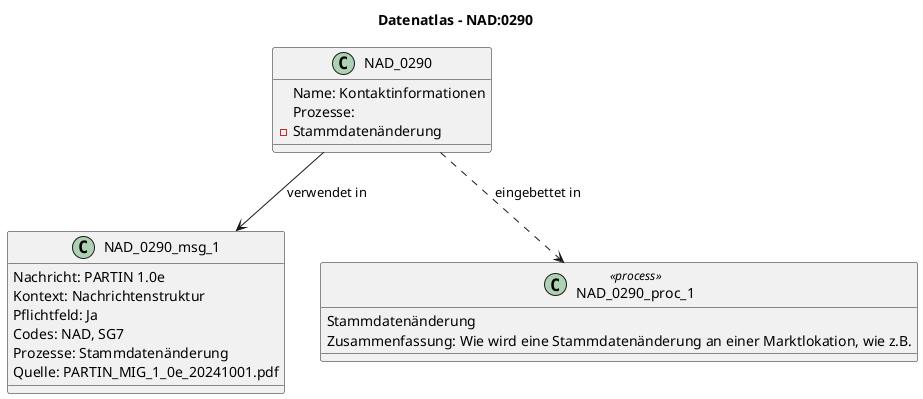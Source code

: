 @startuml
title Datenatlas – NAD:0290
class NAD_0290 {
  Name: Kontaktinformationen
  Prozesse:
    - Stammdatenänderung
}
class NAD_0290_msg_1 {
  Nachricht: PARTIN 1.0e
  Kontext: Nachrichtenstruktur
  Pflichtfeld: Ja
  Codes: NAD, SG7
  Prozesse: Stammdatenänderung
  Quelle: PARTIN_MIG_1_0e_20241001.pdf
}
NAD_0290 --> NAD_0290_msg_1 : verwendet in
class NAD_0290_proc_1 <<process>> {
  Stammdatenänderung
  Zusammenfassung: Wie wird eine Stammdatenänderung an einer Marktlokation, wie z.B.
}
NAD_0290 ..> NAD_0290_proc_1 : eingebettet in
@enduml